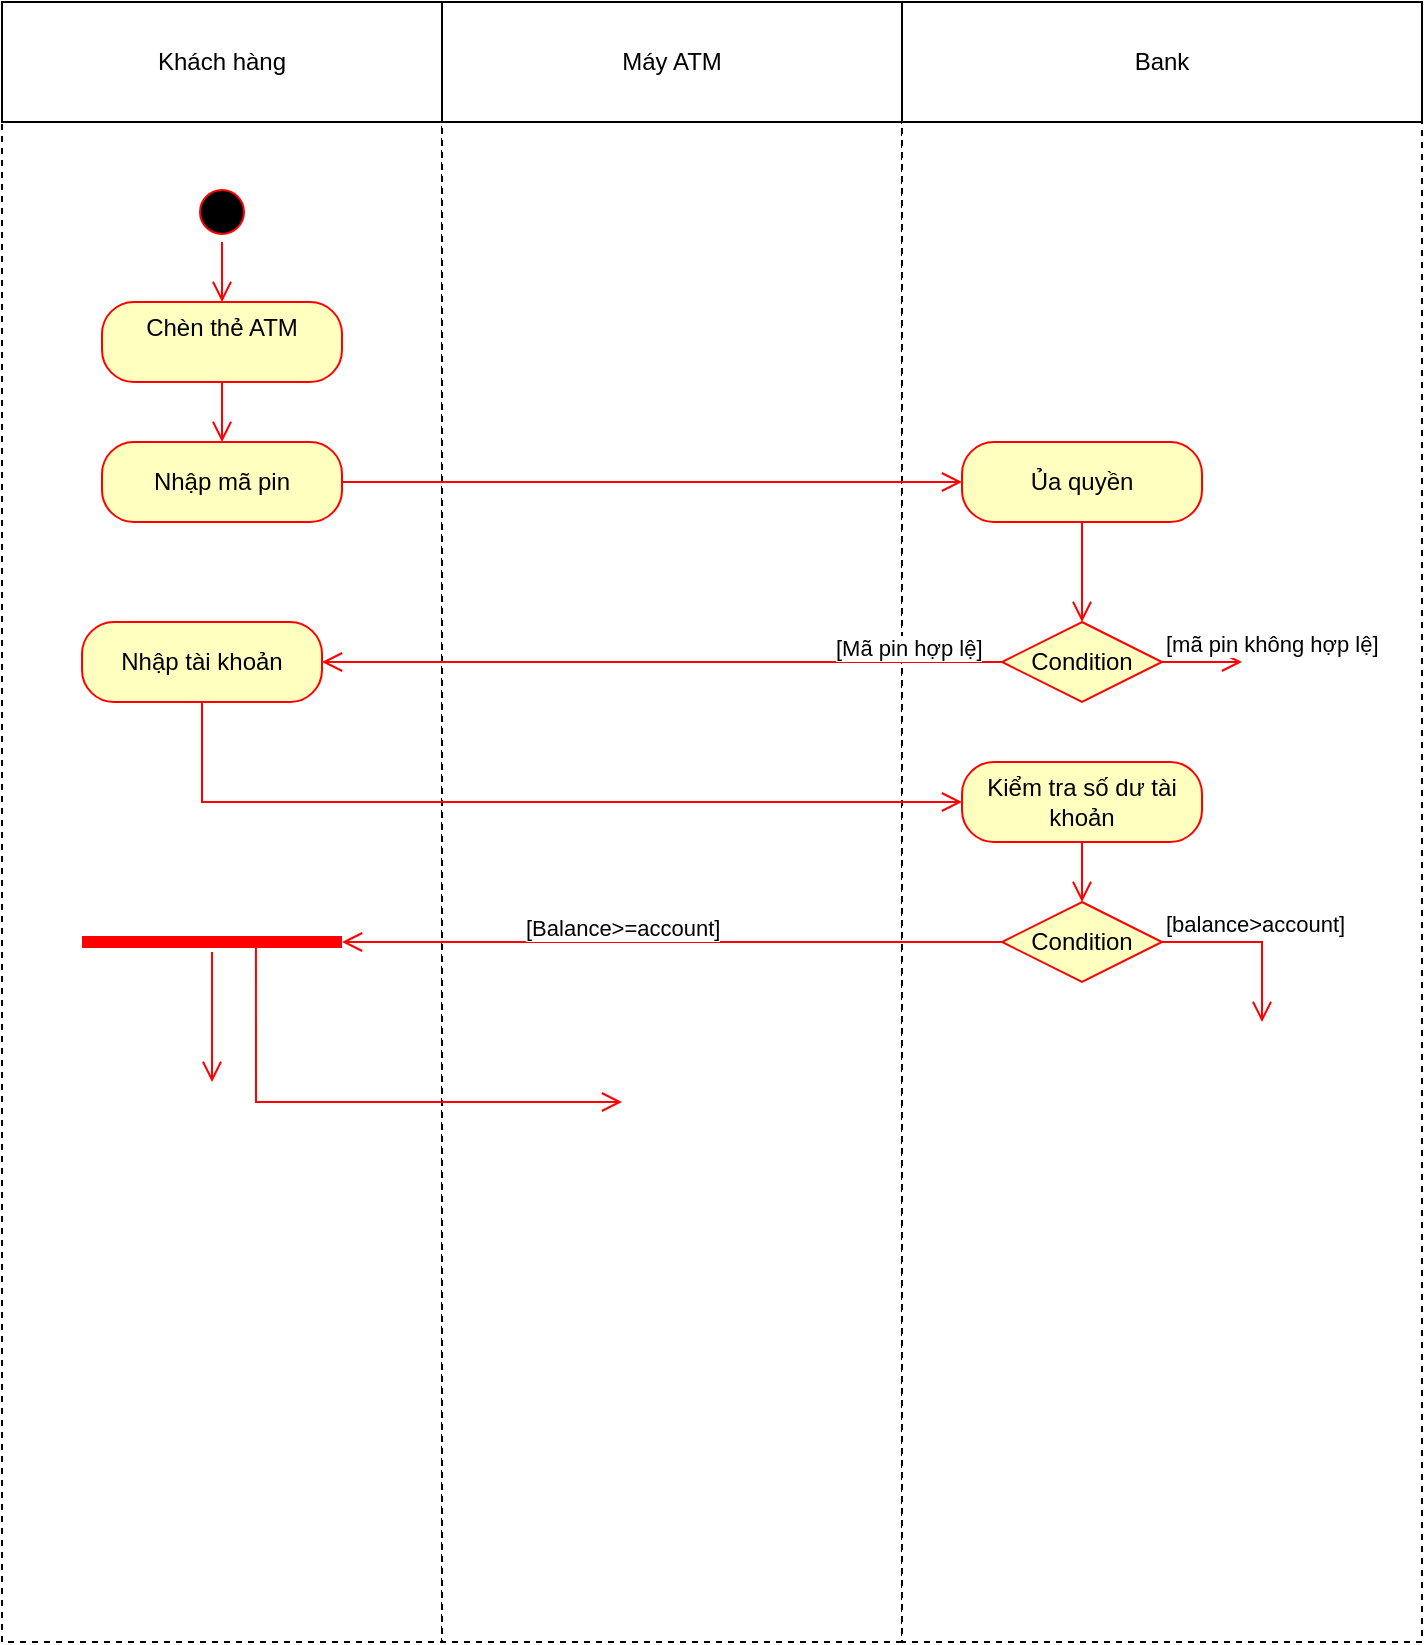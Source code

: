 <mxfile version="26.0.16">
  <diagram name="Page-1" id="Y24SdN7_Ipk57l6RY72a">
    <mxGraphModel dx="1793" dy="2065" grid="1" gridSize="10" guides="1" tooltips="1" connect="1" arrows="1" fold="1" page="1" pageScale="1" pageWidth="850" pageHeight="1100" math="0" shadow="0">
      <root>
        <mxCell id="0" />
        <mxCell id="1" parent="0" />
        <mxCell id="iBAFh-Meh7RH4j335GwN-2" value="" style="rounded=0;whiteSpace=wrap;html=1;dashed=1;" vertex="1" parent="1">
          <mxGeometry x="40" y="40" width="220" height="760" as="geometry" />
        </mxCell>
        <mxCell id="iBAFh-Meh7RH4j335GwN-3" value="" style="rounded=0;whiteSpace=wrap;html=1;dashed=1;" vertex="1" parent="1">
          <mxGeometry x="260" y="40" width="230" height="760" as="geometry" />
        </mxCell>
        <mxCell id="iBAFh-Meh7RH4j335GwN-4" value="" style="rounded=0;whiteSpace=wrap;html=1;dashed=1;" vertex="1" parent="1">
          <mxGeometry x="490" y="40" width="260" height="760" as="geometry" />
        </mxCell>
        <mxCell id="iBAFh-Meh7RH4j335GwN-6" value="Khách hàng" style="rounded=0;whiteSpace=wrap;html=1;" vertex="1" parent="1">
          <mxGeometry x="40" y="-20" width="220" height="60" as="geometry" />
        </mxCell>
        <mxCell id="iBAFh-Meh7RH4j335GwN-7" value="Máy ATM" style="rounded=0;whiteSpace=wrap;html=1;" vertex="1" parent="1">
          <mxGeometry x="260" y="-20" width="230" height="60" as="geometry" />
        </mxCell>
        <mxCell id="iBAFh-Meh7RH4j335GwN-8" value="Bank" style="rounded=0;whiteSpace=wrap;html=1;" vertex="1" parent="1">
          <mxGeometry x="490" y="-20" width="260" height="60" as="geometry" />
        </mxCell>
        <mxCell id="iBAFh-Meh7RH4j335GwN-9" value="" style="ellipse;html=1;shape=startState;fillColor=#000000;strokeColor=#ff0000;" vertex="1" parent="1">
          <mxGeometry x="135" y="70" width="30" height="30" as="geometry" />
        </mxCell>
        <mxCell id="iBAFh-Meh7RH4j335GwN-10" value="" style="edgeStyle=orthogonalEdgeStyle;html=1;verticalAlign=bottom;endArrow=open;endSize=8;strokeColor=#ff0000;rounded=0;entryX=0.5;entryY=0;entryDx=0;entryDy=0;" edge="1" source="iBAFh-Meh7RH4j335GwN-9" parent="1" target="iBAFh-Meh7RH4j335GwN-12">
          <mxGeometry relative="1" as="geometry">
            <mxPoint x="150" y="160" as="targetPoint" />
          </mxGeometry>
        </mxCell>
        <mxCell id="iBAFh-Meh7RH4j335GwN-12" value="Chèn thẻ ATM&lt;br&gt;&lt;div&gt;&lt;span style=&quot;color: rgba(0, 0, 0, 0); font-family: monospace; font-size: 0px; text-align: start; text-wrap-mode: nowrap;&quot;&gt;&lt;br&gt;&lt;/span&gt;&lt;/div&gt;" style="rounded=1;whiteSpace=wrap;html=1;arcSize=40;fontColor=#000000;fillColor=#ffffc0;strokeColor=#ff0000;" vertex="1" parent="1">
          <mxGeometry x="90" y="130" width="120" height="40" as="geometry" />
        </mxCell>
        <mxCell id="iBAFh-Meh7RH4j335GwN-13" value="" style="edgeStyle=orthogonalEdgeStyle;html=1;verticalAlign=bottom;endArrow=open;endSize=8;strokeColor=#ff0000;rounded=0;entryX=0.5;entryY=0;entryDx=0;entryDy=0;" edge="1" source="iBAFh-Meh7RH4j335GwN-12" parent="1" target="iBAFh-Meh7RH4j335GwN-15">
          <mxGeometry relative="1" as="geometry">
            <mxPoint x="150" y="260" as="targetPoint" />
            <Array as="points" />
          </mxGeometry>
        </mxCell>
        <mxCell id="iBAFh-Meh7RH4j335GwN-15" value="Nhập mã pin" style="rounded=1;whiteSpace=wrap;html=1;arcSize=40;fontColor=#000000;fillColor=#ffffc0;strokeColor=#ff0000;" vertex="1" parent="1">
          <mxGeometry x="90" y="200" width="120" height="40" as="geometry" />
        </mxCell>
        <mxCell id="iBAFh-Meh7RH4j335GwN-16" value="" style="edgeStyle=orthogonalEdgeStyle;html=1;verticalAlign=bottom;endArrow=open;endSize=8;strokeColor=#ff0000;rounded=0;exitX=1;exitY=0.5;exitDx=0;exitDy=0;entryX=0;entryY=0.5;entryDx=0;entryDy=0;" edge="1" source="iBAFh-Meh7RH4j335GwN-15" parent="1" target="iBAFh-Meh7RH4j335GwN-17">
          <mxGeometry relative="1" as="geometry">
            <mxPoint x="330" y="260" as="targetPoint" />
          </mxGeometry>
        </mxCell>
        <mxCell id="iBAFh-Meh7RH4j335GwN-17" value="Ủa quyền" style="rounded=1;whiteSpace=wrap;html=1;arcSize=40;fontColor=#000000;fillColor=#ffffc0;strokeColor=#ff0000;" vertex="1" parent="1">
          <mxGeometry x="520" y="200" width="120" height="40" as="geometry" />
        </mxCell>
        <mxCell id="iBAFh-Meh7RH4j335GwN-18" value="" style="edgeStyle=orthogonalEdgeStyle;html=1;verticalAlign=bottom;endArrow=open;endSize=8;strokeColor=#ff0000;rounded=0;entryX=0.5;entryY=0;entryDx=0;entryDy=0;" edge="1" source="iBAFh-Meh7RH4j335GwN-17" parent="1" target="iBAFh-Meh7RH4j335GwN-19">
          <mxGeometry relative="1" as="geometry">
            <mxPoint x="600" y="325" as="targetPoint" />
          </mxGeometry>
        </mxCell>
        <mxCell id="iBAFh-Meh7RH4j335GwN-19" value="Condition" style="rhombus;whiteSpace=wrap;html=1;fontColor=#000000;fillColor=#ffffc0;strokeColor=#ff0000;" vertex="1" parent="1">
          <mxGeometry x="540" y="290" width="80" height="40" as="geometry" />
        </mxCell>
        <mxCell id="iBAFh-Meh7RH4j335GwN-20" value="[mã pin không hợp lệ]" style="edgeStyle=orthogonalEdgeStyle;html=1;align=left;verticalAlign=bottom;endArrow=open;endSize=8;strokeColor=#ff0000;rounded=0;" edge="1" source="iBAFh-Meh7RH4j335GwN-19" parent="1">
          <mxGeometry x="-1" relative="1" as="geometry">
            <mxPoint x="660" y="310" as="targetPoint" />
          </mxGeometry>
        </mxCell>
        <mxCell id="iBAFh-Meh7RH4j335GwN-21" value="[Mã pin hợp lệ]" style="edgeStyle=orthogonalEdgeStyle;html=1;align=left;verticalAlign=top;endArrow=open;endSize=8;strokeColor=#ff0000;rounded=0;" edge="1" source="iBAFh-Meh7RH4j335GwN-19" parent="1">
          <mxGeometry x="-0.5" y="-20" relative="1" as="geometry">
            <mxPoint x="200" y="310" as="targetPoint" />
            <Array as="points">
              <mxPoint x="200" y="310" />
            </Array>
            <mxPoint as="offset" />
          </mxGeometry>
        </mxCell>
        <mxCell id="iBAFh-Meh7RH4j335GwN-22" value="Nhập tài khoản" style="rounded=1;whiteSpace=wrap;html=1;arcSize=40;fontColor=#000000;fillColor=#ffffc0;strokeColor=#ff0000;" vertex="1" parent="1">
          <mxGeometry x="80" y="290" width="120" height="40" as="geometry" />
        </mxCell>
        <mxCell id="iBAFh-Meh7RH4j335GwN-23" value="" style="edgeStyle=orthogonalEdgeStyle;html=1;verticalAlign=bottom;endArrow=open;endSize=8;strokeColor=#ff0000;rounded=0;exitX=0.5;exitY=1;exitDx=0;exitDy=0;entryX=0;entryY=0.5;entryDx=0;entryDy=0;" edge="1" parent="1" source="iBAFh-Meh7RH4j335GwN-22" target="iBAFh-Meh7RH4j335GwN-26">
          <mxGeometry relative="1" as="geometry">
            <mxPoint x="475" y="390" as="targetPoint" />
            <mxPoint x="165" y="390" as="sourcePoint" />
          </mxGeometry>
        </mxCell>
        <mxCell id="iBAFh-Meh7RH4j335GwN-26" value="Kiểm tra số dư tài khoản" style="rounded=1;whiteSpace=wrap;html=1;arcSize=40;fontColor=#000000;fillColor=#ffffc0;strokeColor=#ff0000;" vertex="1" parent="1">
          <mxGeometry x="520" y="360" width="120" height="40" as="geometry" />
        </mxCell>
        <mxCell id="iBAFh-Meh7RH4j335GwN-27" value="" style="edgeStyle=orthogonalEdgeStyle;html=1;verticalAlign=bottom;endArrow=open;endSize=8;strokeColor=#ff0000;rounded=0;" edge="1" source="iBAFh-Meh7RH4j335GwN-26" parent="1">
          <mxGeometry relative="1" as="geometry">
            <mxPoint x="580" y="430" as="targetPoint" />
          </mxGeometry>
        </mxCell>
        <mxCell id="iBAFh-Meh7RH4j335GwN-28" value="Condition" style="rhombus;whiteSpace=wrap;html=1;fontColor=#000000;fillColor=#ffffc0;strokeColor=#ff0000;" vertex="1" parent="1">
          <mxGeometry x="540" y="430" width="80" height="40" as="geometry" />
        </mxCell>
        <mxCell id="iBAFh-Meh7RH4j335GwN-29" value="[balance&amp;gt;account]" style="edgeStyle=orthogonalEdgeStyle;html=1;align=left;verticalAlign=bottom;endArrow=open;endSize=8;strokeColor=#ff0000;rounded=0;exitX=1;exitY=0.5;exitDx=0;exitDy=0;" edge="1" source="iBAFh-Meh7RH4j335GwN-28" parent="1">
          <mxGeometry x="-1" relative="1" as="geometry">
            <mxPoint x="670" y="490" as="targetPoint" />
            <Array as="points">
              <mxPoint x="670" y="450" />
              <mxPoint x="670" y="490" />
            </Array>
          </mxGeometry>
        </mxCell>
        <mxCell id="iBAFh-Meh7RH4j335GwN-30" value="[Balance&amp;gt;=account]" style="edgeStyle=orthogonalEdgeStyle;html=1;align=left;verticalAlign=top;endArrow=open;endSize=8;strokeColor=#ff0000;rounded=0;entryX=1;entryY=0.5;entryDx=0;entryDy=0;entryPerimeter=0;" edge="1" source="iBAFh-Meh7RH4j335GwN-28" parent="1" target="iBAFh-Meh7RH4j335GwN-32">
          <mxGeometry x="0.455" y="-20" relative="1" as="geometry">
            <mxPoint x="420" y="450" as="targetPoint" />
            <mxPoint as="offset" />
          </mxGeometry>
        </mxCell>
        <mxCell id="iBAFh-Meh7RH4j335GwN-32" value="" style="shape=line;html=1;strokeWidth=6;strokeColor=#ff0000;" vertex="1" parent="1">
          <mxGeometry x="80" y="445" width="130" height="10" as="geometry" />
        </mxCell>
        <mxCell id="iBAFh-Meh7RH4j335GwN-33" value="" style="edgeStyle=orthogonalEdgeStyle;html=1;verticalAlign=bottom;endArrow=open;endSize=8;strokeColor=#ff0000;rounded=0;" edge="1" source="iBAFh-Meh7RH4j335GwN-32" parent="1">
          <mxGeometry relative="1" as="geometry">
            <mxPoint x="145" y="520" as="targetPoint" />
            <Array as="points">
              <mxPoint x="145" y="520" />
            </Array>
          </mxGeometry>
        </mxCell>
        <mxCell id="iBAFh-Meh7RH4j335GwN-35" value="" style="edgeStyle=orthogonalEdgeStyle;html=1;verticalAlign=bottom;endArrow=open;endSize=8;strokeColor=#ff0000;rounded=0;exitX=0.669;exitY=0.75;exitDx=0;exitDy=0;exitPerimeter=0;" edge="1" parent="1" source="iBAFh-Meh7RH4j335GwN-32">
          <mxGeometry relative="1" as="geometry">
            <mxPoint x="350" y="530" as="targetPoint" />
            <mxPoint x="155" y="465" as="sourcePoint" />
            <Array as="points">
              <mxPoint x="167" y="530" />
              <mxPoint x="350" y="530" />
            </Array>
          </mxGeometry>
        </mxCell>
      </root>
    </mxGraphModel>
  </diagram>
</mxfile>
